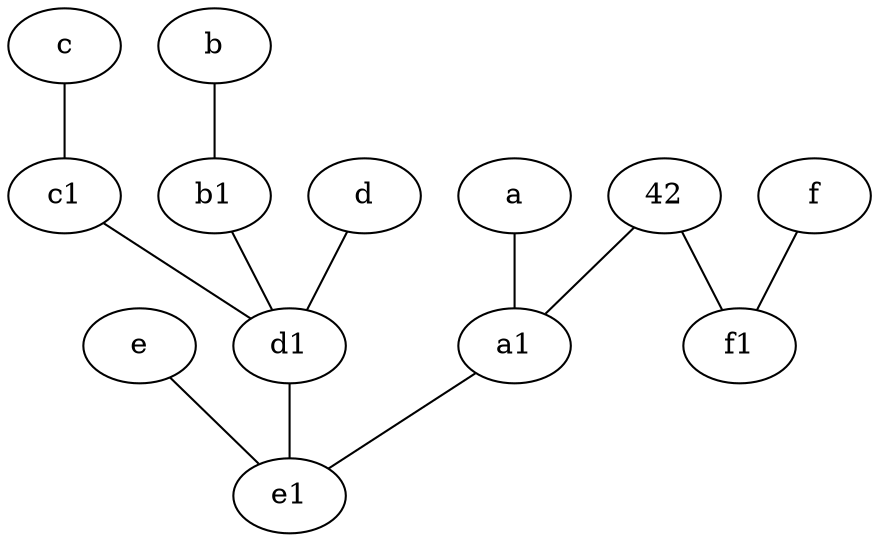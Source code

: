 graph {
	node [labelfontsize=50]
	a1 [labelfontsize=50 pos="8,3!"]
	c1 [labelfontsize=50 pos="4.5,3!"]
	e1 [labelfontsize=50 pos="7,7!"]
	b1 [labelfontsize=50 pos="9,4!"]
	42 [labelfontsize=50]
	e [labelfontsize=50 pos="7,9!"]
	f1 [labelfontsize=50 pos="3,8!"]
	d1 [labelfontsize=50 pos="3,5!"]
	b1 -- d1
	a1 -- e1
	b -- b1
	c1 -- d1
	42 -- a1
	c -- c1
	e -- e1
	d1 -- e1
	d -- d1
	42 -- f1
	f -- f1
	a -- a1
}
